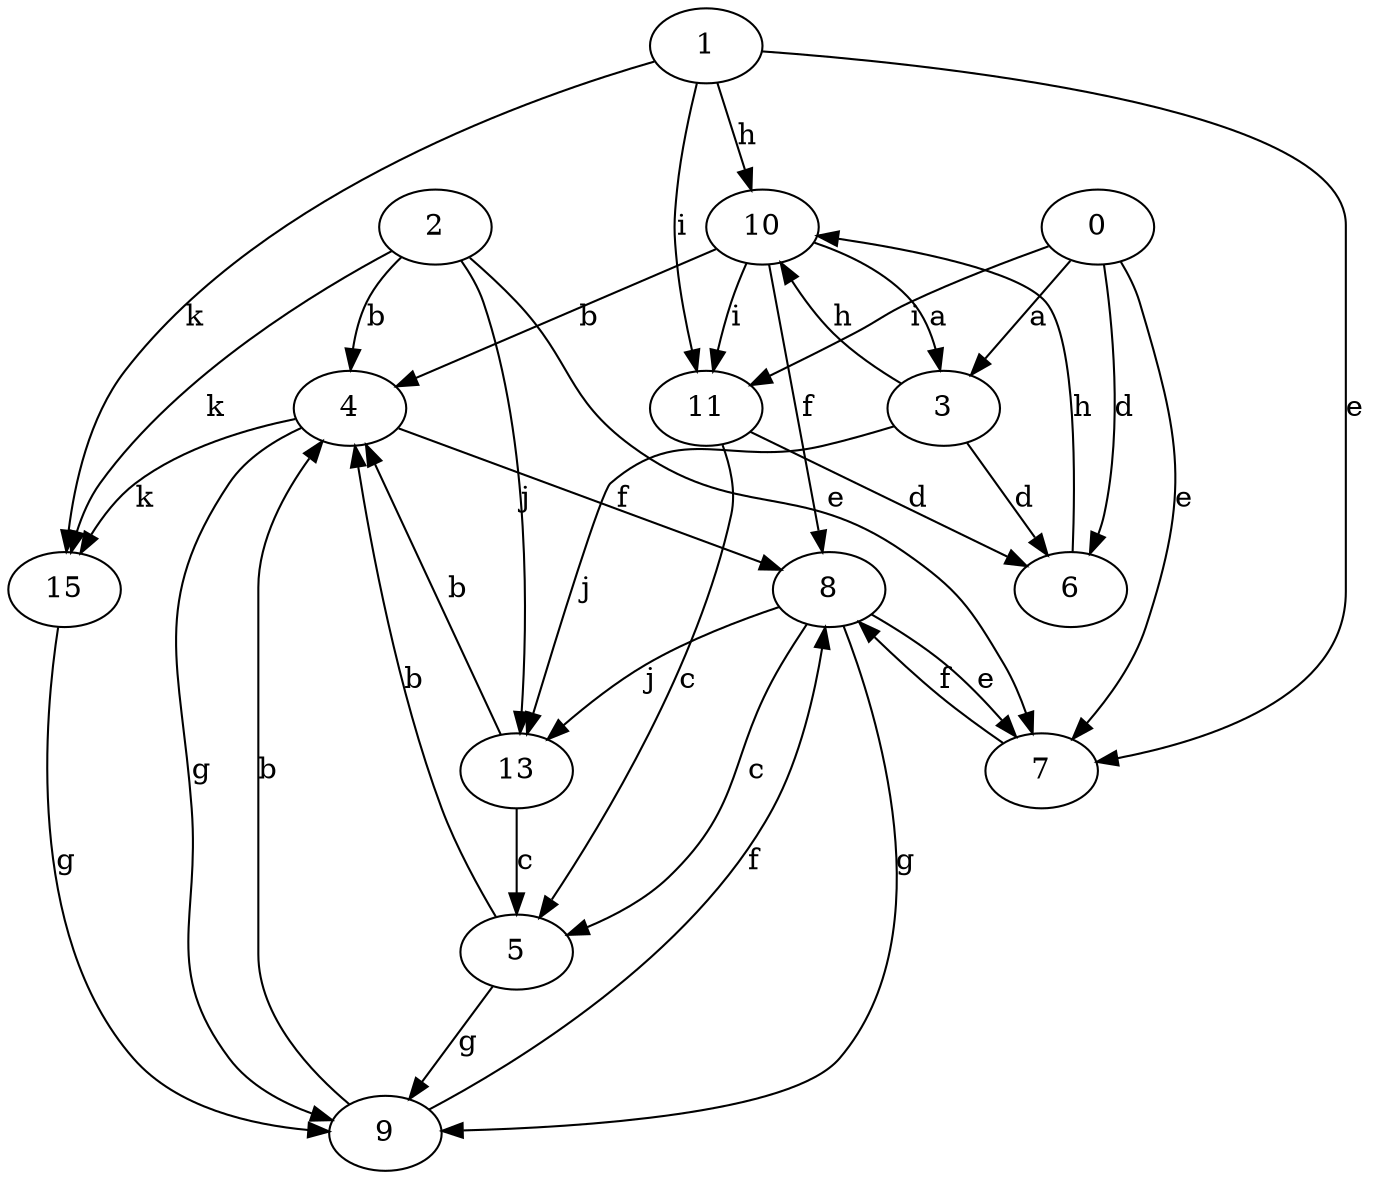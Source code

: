 strict digraph  {
2;
3;
4;
5;
6;
0;
7;
8;
9;
10;
11;
13;
1;
15;
2 -> 4  [label=b];
2 -> 7  [label=e];
2 -> 13  [label=j];
2 -> 15  [label=k];
3 -> 6  [label=d];
3 -> 10  [label=h];
3 -> 13  [label=j];
4 -> 8  [label=f];
4 -> 9  [label=g];
4 -> 15  [label=k];
5 -> 4  [label=b];
5 -> 9  [label=g];
6 -> 10  [label=h];
0 -> 3  [label=a];
0 -> 6  [label=d];
0 -> 7  [label=e];
0 -> 11  [label=i];
7 -> 8  [label=f];
8 -> 5  [label=c];
8 -> 7  [label=e];
8 -> 9  [label=g];
8 -> 13  [label=j];
9 -> 4  [label=b];
9 -> 8  [label=f];
10 -> 3  [label=a];
10 -> 4  [label=b];
10 -> 8  [label=f];
10 -> 11  [label=i];
11 -> 5  [label=c];
11 -> 6  [label=d];
13 -> 4  [label=b];
13 -> 5  [label=c];
1 -> 7  [label=e];
1 -> 10  [label=h];
1 -> 11  [label=i];
1 -> 15  [label=k];
15 -> 9  [label=g];
}

